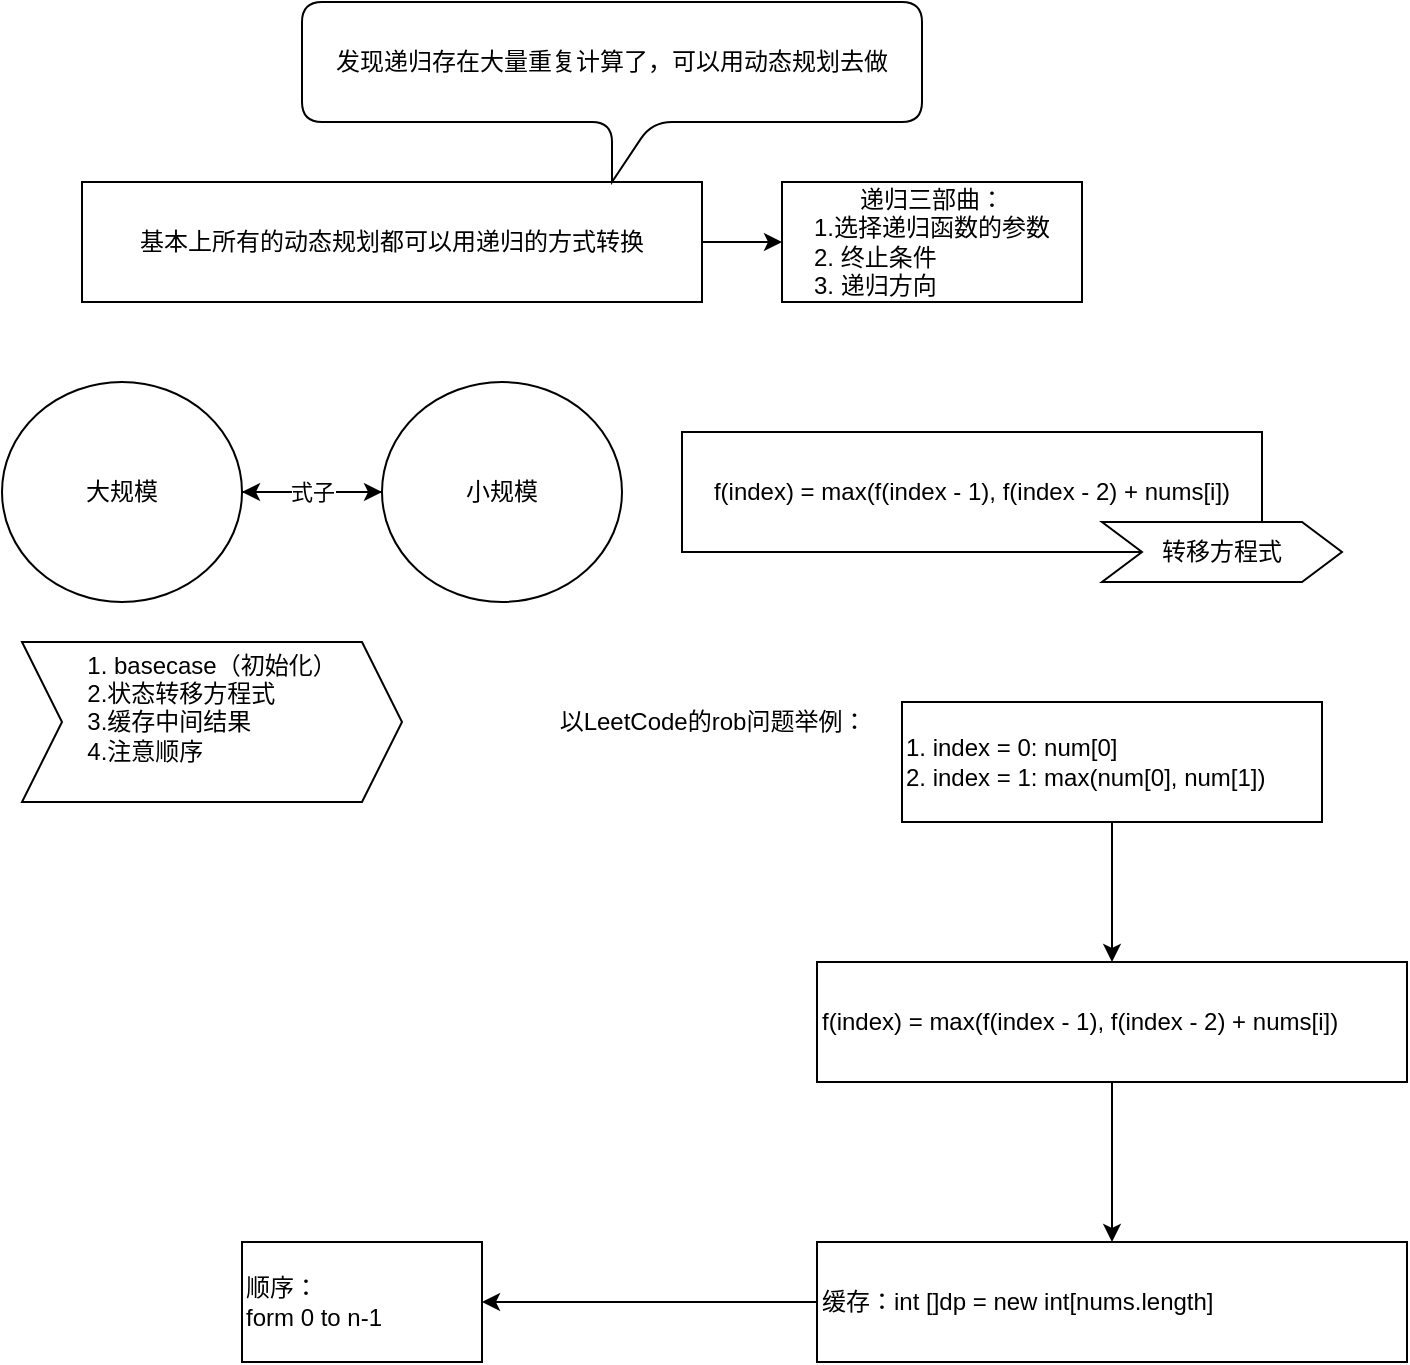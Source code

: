 <mxfile version="14.9.8" type="github">
  <diagram id="WpJpMewNsIh6ZR-yofad" name="Page-1">
    <mxGraphModel dx="946" dy="534" grid="1" gridSize="10" guides="1" tooltips="1" connect="1" arrows="1" fold="1" page="1" pageScale="1" pageWidth="827" pageHeight="1169" math="0" shadow="0">
      <root>
        <mxCell id="0" />
        <mxCell id="1" parent="0" />
        <mxCell id="uIqASsfO4Dl5PbQsylgY-7" value="" style="edgeStyle=orthogonalEdgeStyle;rounded=0;orthogonalLoop=1;jettySize=auto;html=1;" edge="1" parent="1" source="uIqASsfO4Dl5PbQsylgY-1" target="uIqASsfO4Dl5PbQsylgY-6">
          <mxGeometry relative="1" as="geometry" />
        </mxCell>
        <mxCell id="uIqASsfO4Dl5PbQsylgY-1" value="基本上所有的动态规划都可以用递归的方式转换" style="whiteSpace=wrap;html=1;" vertex="1" parent="1">
          <mxGeometry x="60" y="120" width="310" height="60" as="geometry" />
        </mxCell>
        <mxCell id="uIqASsfO4Dl5PbQsylgY-2" value="发现递归存在大量重复计算了，可以用动态规划去做&lt;br&gt;" style="shape=callout;rounded=1;whiteSpace=wrap;html=1;perimeter=calloutPerimeter;" vertex="1" parent="1">
          <mxGeometry x="170" y="30" width="310" height="90" as="geometry" />
        </mxCell>
        <mxCell id="uIqASsfO4Dl5PbQsylgY-5" value="" style="edgeStyle=orthogonalEdgeStyle;rounded=0;orthogonalLoop=1;jettySize=auto;html=1;" edge="1" parent="1" source="uIqASsfO4Dl5PbQsylgY-3" target="uIqASsfO4Dl5PbQsylgY-4">
          <mxGeometry relative="1" as="geometry" />
        </mxCell>
        <mxCell id="uIqASsfO4Dl5PbQsylgY-3" value="大规模" style="ellipse;whiteSpace=wrap;html=1;" vertex="1" parent="1">
          <mxGeometry x="20" y="220" width="120" height="110" as="geometry" />
        </mxCell>
        <mxCell id="uIqASsfO4Dl5PbQsylgY-8" value="式子&lt;br&gt;" style="edgeStyle=orthogonalEdgeStyle;rounded=0;orthogonalLoop=1;jettySize=auto;html=1;" edge="1" parent="1" source="uIqASsfO4Dl5PbQsylgY-4" target="uIqASsfO4Dl5PbQsylgY-3">
          <mxGeometry relative="1" as="geometry" />
        </mxCell>
        <mxCell id="uIqASsfO4Dl5PbQsylgY-4" value="小规模&lt;br&gt;" style="ellipse;whiteSpace=wrap;html=1;" vertex="1" parent="1">
          <mxGeometry x="210" y="220" width="120" height="110" as="geometry" />
        </mxCell>
        <mxCell id="uIqASsfO4Dl5PbQsylgY-6" value="递归三部曲：&lt;br&gt;1.选择递归函数的参数&lt;br&gt;&lt;div style=&quot;text-align: left&quot;&gt;&lt;span&gt;2. 终止条件&lt;/span&gt;&lt;/div&gt;&lt;div style=&quot;text-align: left&quot;&gt;&lt;span&gt;3. 递归方向&lt;/span&gt;&lt;/div&gt;" style="whiteSpace=wrap;html=1;" vertex="1" parent="1">
          <mxGeometry x="410" y="120" width="150" height="60" as="geometry" />
        </mxCell>
        <mxCell id="uIqASsfO4Dl5PbQsylgY-9" value="f(index) = max(f(index - 1), f(index - 2) + nums[i])" style="whiteSpace=wrap;html=1;" vertex="1" parent="1">
          <mxGeometry x="360" y="245" width="290" height="60" as="geometry" />
        </mxCell>
        <mxCell id="uIqASsfO4Dl5PbQsylgY-11" value="&lt;div style=&quot;text-align: justify&quot;&gt;&lt;span&gt;1. basecase（初始化）&lt;/span&gt;&lt;br&gt;&lt;/div&gt;&lt;div style=&quot;text-align: justify&quot;&gt;2.状态转移方程式&lt;/div&gt;&lt;div style=&quot;text-align: justify&quot;&gt;3.缓存中间结果&lt;/div&gt;&lt;div style=&quot;text-align: justify&quot;&gt;4.注意顺序&lt;/div&gt;&lt;div style=&quot;text-align: justify&quot;&gt;&lt;br&gt;&lt;/div&gt;" style="shape=step;perimeter=stepPerimeter;whiteSpace=wrap;html=1;fixedSize=1;align=center;" vertex="1" parent="1">
          <mxGeometry x="30" y="350" width="190" height="80" as="geometry" />
        </mxCell>
        <mxCell id="uIqASsfO4Dl5PbQsylgY-12" value="转移方程式" style="shape=step;perimeter=stepPerimeter;whiteSpace=wrap;html=1;fixedSize=1;" vertex="1" parent="1">
          <mxGeometry x="570" y="290" width="120" height="30" as="geometry" />
        </mxCell>
        <mxCell id="uIqASsfO4Dl5PbQsylgY-13" value="以LeetCode的rob问题举例：&lt;br&gt;" style="text;html=1;align=center;verticalAlign=middle;resizable=0;points=[];autosize=1;strokeColor=none;" vertex="1" parent="1">
          <mxGeometry x="290" y="380" width="170" height="20" as="geometry" />
        </mxCell>
        <mxCell id="uIqASsfO4Dl5PbQsylgY-16" value="" style="edgeStyle=orthogonalEdgeStyle;rounded=0;orthogonalLoop=1;jettySize=auto;html=1;" edge="1" parent="1" source="uIqASsfO4Dl5PbQsylgY-14" target="uIqASsfO4Dl5PbQsylgY-15">
          <mxGeometry relative="1" as="geometry" />
        </mxCell>
        <mxCell id="uIqASsfO4Dl5PbQsylgY-14" value="1. index = 0: num[0]&lt;br&gt;2. index = 1: max(num[0], num[1])" style="whiteSpace=wrap;html=1;align=left;" vertex="1" parent="1">
          <mxGeometry x="470" y="380" width="210" height="60" as="geometry" />
        </mxCell>
        <mxCell id="uIqASsfO4Dl5PbQsylgY-18" value="" style="edgeStyle=orthogonalEdgeStyle;rounded=0;orthogonalLoop=1;jettySize=auto;html=1;" edge="1" parent="1" source="uIqASsfO4Dl5PbQsylgY-15" target="uIqASsfO4Dl5PbQsylgY-17">
          <mxGeometry relative="1" as="geometry" />
        </mxCell>
        <mxCell id="uIqASsfO4Dl5PbQsylgY-15" value="&lt;span style=&quot;text-align: center&quot;&gt;f(index) = max(f(index - 1), f(index - 2) + nums[i])&lt;/span&gt;" style="whiteSpace=wrap;html=1;align=left;" vertex="1" parent="1">
          <mxGeometry x="427.5" y="510" width="295" height="60" as="geometry" />
        </mxCell>
        <mxCell id="uIqASsfO4Dl5PbQsylgY-20" value="" style="edgeStyle=orthogonalEdgeStyle;rounded=0;orthogonalLoop=1;jettySize=auto;html=1;" edge="1" parent="1" source="uIqASsfO4Dl5PbQsylgY-17" target="uIqASsfO4Dl5PbQsylgY-19">
          <mxGeometry relative="1" as="geometry" />
        </mxCell>
        <mxCell id="uIqASsfO4Dl5PbQsylgY-17" value="&lt;div style=&quot;text-align: center&quot;&gt;缓存：int []dp = new int[nums.length]&lt;/div&gt;" style="whiteSpace=wrap;html=1;align=left;" vertex="1" parent="1">
          <mxGeometry x="427.5" y="650" width="295" height="60" as="geometry" />
        </mxCell>
        <mxCell id="uIqASsfO4Dl5PbQsylgY-19" value="顺序：&lt;br&gt;form 0 to n-1" style="whiteSpace=wrap;html=1;align=left;" vertex="1" parent="1">
          <mxGeometry x="140" y="650" width="120" height="60" as="geometry" />
        </mxCell>
      </root>
    </mxGraphModel>
  </diagram>
</mxfile>
